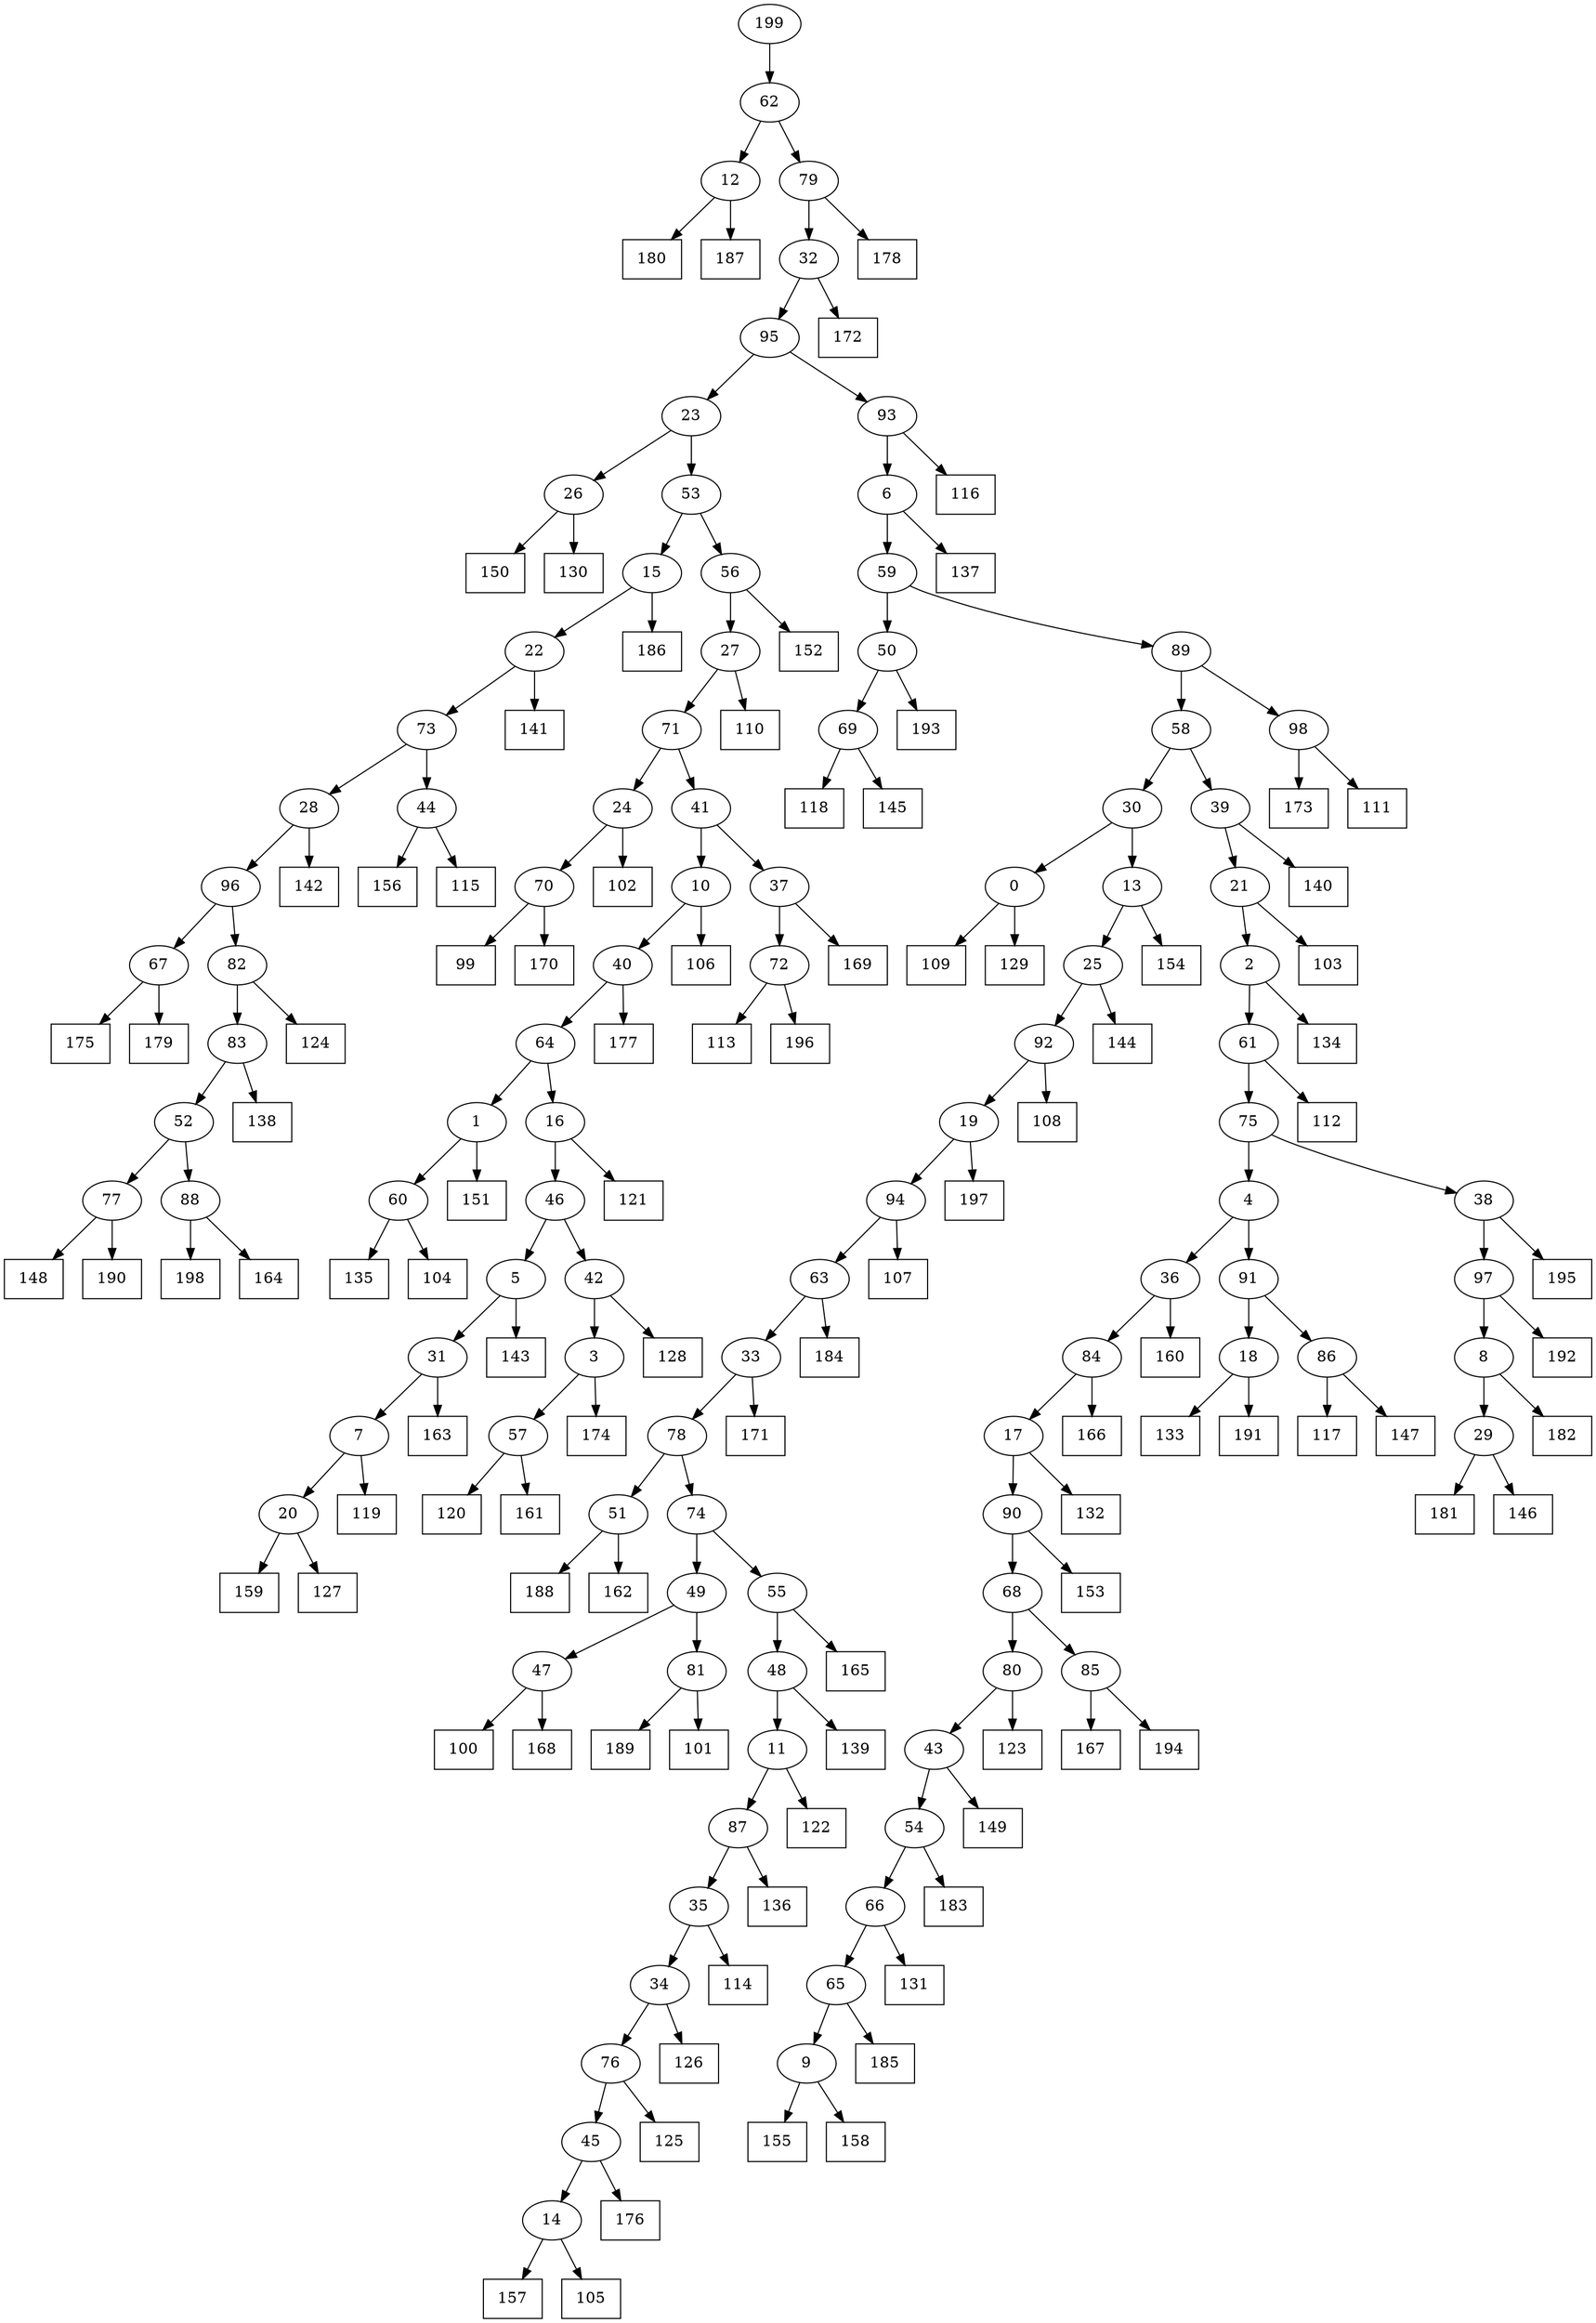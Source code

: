 digraph G {
0[label="0"];
1[label="1"];
2[label="2"];
3[label="3"];
4[label="4"];
5[label="5"];
6[label="6"];
7[label="7"];
8[label="8"];
9[label="9"];
10[label="10"];
11[label="11"];
12[label="12"];
13[label="13"];
14[label="14"];
15[label="15"];
16[label="16"];
17[label="17"];
18[label="18"];
19[label="19"];
20[label="20"];
21[label="21"];
22[label="22"];
23[label="23"];
24[label="24"];
25[label="25"];
26[label="26"];
27[label="27"];
28[label="28"];
29[label="29"];
30[label="30"];
31[label="31"];
32[label="32"];
33[label="33"];
34[label="34"];
35[label="35"];
36[label="36"];
37[label="37"];
38[label="38"];
39[label="39"];
40[label="40"];
41[label="41"];
42[label="42"];
43[label="43"];
44[label="44"];
45[label="45"];
46[label="46"];
47[label="47"];
48[label="48"];
49[label="49"];
50[label="50"];
51[label="51"];
52[label="52"];
53[label="53"];
54[label="54"];
55[label="55"];
56[label="56"];
57[label="57"];
58[label="58"];
59[label="59"];
60[label="60"];
61[label="61"];
62[label="62"];
63[label="63"];
64[label="64"];
65[label="65"];
66[label="66"];
67[label="67"];
68[label="68"];
69[label="69"];
70[label="70"];
71[label="71"];
72[label="72"];
73[label="73"];
74[label="74"];
75[label="75"];
76[label="76"];
77[label="77"];
78[label="78"];
79[label="79"];
80[label="80"];
81[label="81"];
82[label="82"];
83[label="83"];
84[label="84"];
85[label="85"];
86[label="86"];
87[label="87"];
88[label="88"];
89[label="89"];
90[label="90"];
91[label="91"];
92[label="92"];
93[label="93"];
94[label="94"];
95[label="95"];
96[label="96"];
97[label="97"];
98[label="98"];
99[shape=box,label="118"];
100[shape=box,label="185"];
101[shape=box,label="188"];
102[shape=box,label="180"];
103[shape=box,label="120"];
104[shape=box,label="125"];
105[shape=box,label="157"];
106[shape=box,label="109"];
107[shape=box,label="139"];
108[shape=box,label="151"];
109[shape=box,label="178"];
110[shape=box,label="161"];
111[shape=box,label="136"];
112[shape=box,label="113"];
113[shape=box,label="171"];
114[shape=box,label="189"];
115[shape=box,label="192"];
116[shape=box,label="173"];
117[shape=box,label="177"];
118[shape=box,label="119"];
119[shape=box,label="106"];
120[shape=box,label="131"];
121[shape=box,label="184"];
122[shape=box,label="100"];
123[shape=box,label="163"];
124[shape=box,label="169"];
125[shape=box,label="137"];
126[shape=box,label="156"];
127[shape=box,label="112"];
128[shape=box,label="148"];
129[shape=box,label="176"];
130[shape=box,label="174"];
131[shape=box,label="144"];
132[shape=box,label="153"];
133[shape=box,label="129"];
134[shape=box,label="149"];
135[shape=box,label="167"];
136[shape=box,label="132"];
137[shape=box,label="128"];
138[shape=box,label="122"];
139[shape=box,label="175"];
140[shape=box,label="107"];
141[shape=box,label="133"];
142[shape=box,label="166"];
143[shape=box,label="186"];
144[shape=box,label="123"];
145[shape=box,label="182"];
146[shape=box,label="165"];
147[shape=box,label="197"];
148[shape=box,label="194"];
149[shape=box,label="162"];
150[shape=box,label="121"];
151[shape=box,label="143"];
152[shape=box,label="110"];
153[shape=box,label="117"];
154[shape=box,label="155"];
155[shape=box,label="111"];
156[shape=box,label="159"];
157[shape=box,label="160"];
158[shape=box,label="135"];
159[shape=box,label="179"];
160[shape=box,label="172"];
161[shape=box,label="115"];
162[shape=box,label="150"];
163[shape=box,label="130"];
164[shape=box,label="190"];
165[shape=box,label="124"];
166[shape=box,label="114"];
167[shape=box,label="145"];
168[shape=box,label="108"];
169[shape=box,label="141"];
170[shape=box,label="140"];
171[shape=box,label="152"];
172[shape=box,label="181"];
173[shape=box,label="138"];
174[shape=box,label="198"];
175[shape=box,label="99"];
176[shape=box,label="170"];
177[shape=box,label="187"];
178[shape=box,label="101"];
179[shape=box,label="126"];
180[shape=box,label="147"];
181[shape=box,label="116"];
182[shape=box,label="105"];
183[shape=box,label="127"];
184[shape=box,label="158"];
185[shape=box,label="193"];
186[shape=box,label="134"];
187[shape=box,label="142"];
188[shape=box,label="103"];
189[shape=box,label="164"];
190[shape=box,label="154"];
191[shape=box,label="196"];
192[shape=box,label="102"];
193[shape=box,label="183"];
194[shape=box,label="191"];
195[shape=box,label="195"];
196[shape=box,label="146"];
197[shape=box,label="104"];
198[shape=box,label="168"];
199[label="199"];
29->172 ;
15->143 ;
57->110 ;
81->114 ;
97->115 ;
85->135 ;
98->116 ;
77->164 ;
16->150 ;
18->194 ;
27->152 ;
38->97 ;
44->126 ;
26->162 ;
0->133 ;
80->144 ;
40->117 ;
2->186 ;
51->149 ;
33->113 ;
61->127 ;
19->147 ;
51->101 ;
69->99 ;
18->141 ;
90->132 ;
68->80 ;
8->29 ;
11->138 ;
73->44 ;
44->161 ;
52->77 ;
5->31 ;
74->49 ;
67->159 ;
9->184 ;
77->128 ;
48->107 ;
69->167 ;
82->165 ;
91->18 ;
94->140 ;
89->58 ;
36->157 ;
86->180 ;
98->155 ;
1->60 ;
60->158 ;
93->181 ;
39->170 ;
10->119 ;
56->171 ;
96->67 ;
67->139 ;
42->137 ;
21->2 ;
87->111 ;
86->153 ;
83->173 ;
55->146 ;
17->136 ;
59->89 ;
94->63 ;
70->176 ;
1->108 ;
91->86 ;
20->183 ;
12->177 ;
56->27 ;
95->93 ;
28->187 ;
31->123 ;
32->160 ;
30->0 ;
47->122 ;
76->104 ;
66->120 ;
2->61 ;
76->45 ;
45->129 ;
61->75 ;
75->38 ;
62->79 ;
41->37 ;
14->182 ;
37->72 ;
72->112 ;
64->16 ;
16->46 ;
72->191 ;
78->51 ;
58->30 ;
23->26 ;
65->9 ;
9->154 ;
24->192 ;
34->76 ;
54->66 ;
74->55 ;
75->4 ;
50->69 ;
3->57 ;
6->125 ;
45->14 ;
14->105 ;
90->68 ;
68->85 ;
71->41 ;
29->196 ;
95->23 ;
12->102 ;
199->62 ;
62->12 ;
4->91 ;
85->148 ;
4->36 ;
36->84 ;
66->65 ;
65->100 ;
57->103 ;
97->8 ;
8->145 ;
23->53 ;
53->15 ;
27->71 ;
79->109 ;
84->142 ;
63->33 ;
28->96 ;
96->82 ;
37->124 ;
35->34 ;
34->179 ;
50->185 ;
40->64 ;
64->1 ;
63->121 ;
55->48 ;
0->106 ;
7->118 ;
46->5 ;
5->151 ;
41->10 ;
11->87 ;
87->35 ;
26->163 ;
52->88 ;
88->174 ;
58->39 ;
24->70 ;
49->47 ;
47->198 ;
53->56 ;
43->54 ;
54->193 ;
89->98 ;
88->189 ;
78->74 ;
48->11 ;
42->3 ;
3->130 ;
38->195 ;
22->73 ;
10->40 ;
59->50 ;
15->22 ;
22->169 ;
60->197 ;
49->81 ;
81->178 ;
93->6 ;
6->59 ;
73->28 ;
30->13 ;
13->190 ;
13->25 ;
46->42 ;
84->17 ;
17->90 ;
70->175 ;
82->83 ;
83->52 ;
71->24 ;
7->20 ;
20->156 ;
33->78 ;
79->32 ;
32->95 ;
25->131 ;
80->43 ;
43->134 ;
35->166 ;
21->188 ;
31->7 ;
92->19 ;
19->94 ;
39->21 ;
25->92 ;
92->168 ;
}
